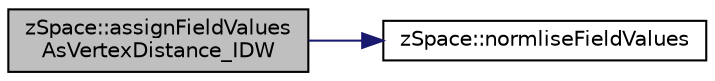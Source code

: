 digraph "zSpace::assignFieldValuesAsVertexDistance_IDW"
{
 // LATEX_PDF_SIZE
  edge [fontname="Helvetica",fontsize="10",labelfontname="Helvetica",labelfontsize="10"];
  node [fontname="Helvetica",fontsize="10",shape=record];
  rankdir="LR";
  Node0 [label="zSpace::assignFieldValues\lAsVertexDistance_IDW",height=0.2,width=0.4,color="black", fillcolor="grey75", style="filled", fontcolor="black",tooltip="This method computes the field values based on inverse weighted distance from the input positions."];
  Node0 -> Node1 [color="midnightblue",fontsize="10",style="solid",fontname="Helvetica"];
  Node1 [label="zSpace::normliseFieldValues",height=0.2,width=0.4,color="black", fillcolor="white", style="filled",URL="$group__z_field_utilities.html#ga84131697c81bb5c07afbe29dd7ca733a",tooltip="This method normalises the field values."];
}
